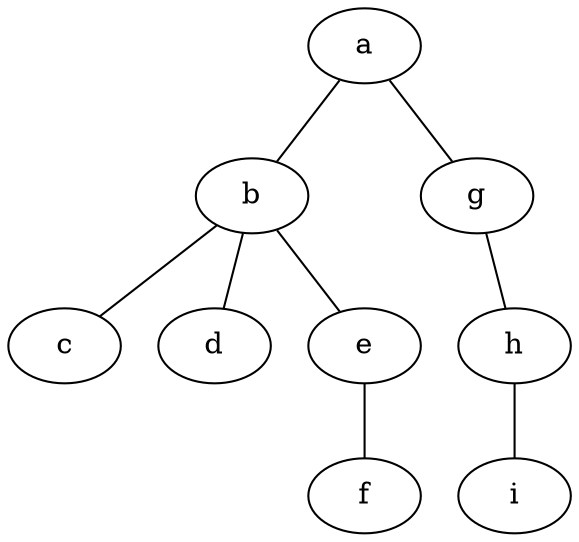 graph graphname {
	a;
	b;
	c;
	d;
	e;
	f;
	g;
	h;
	i;
	a -- b;
	a -- g;
	b -- c;
	b -- d;
	b -- e;
	e -- f;
	g -- h;
	h -- i;
}